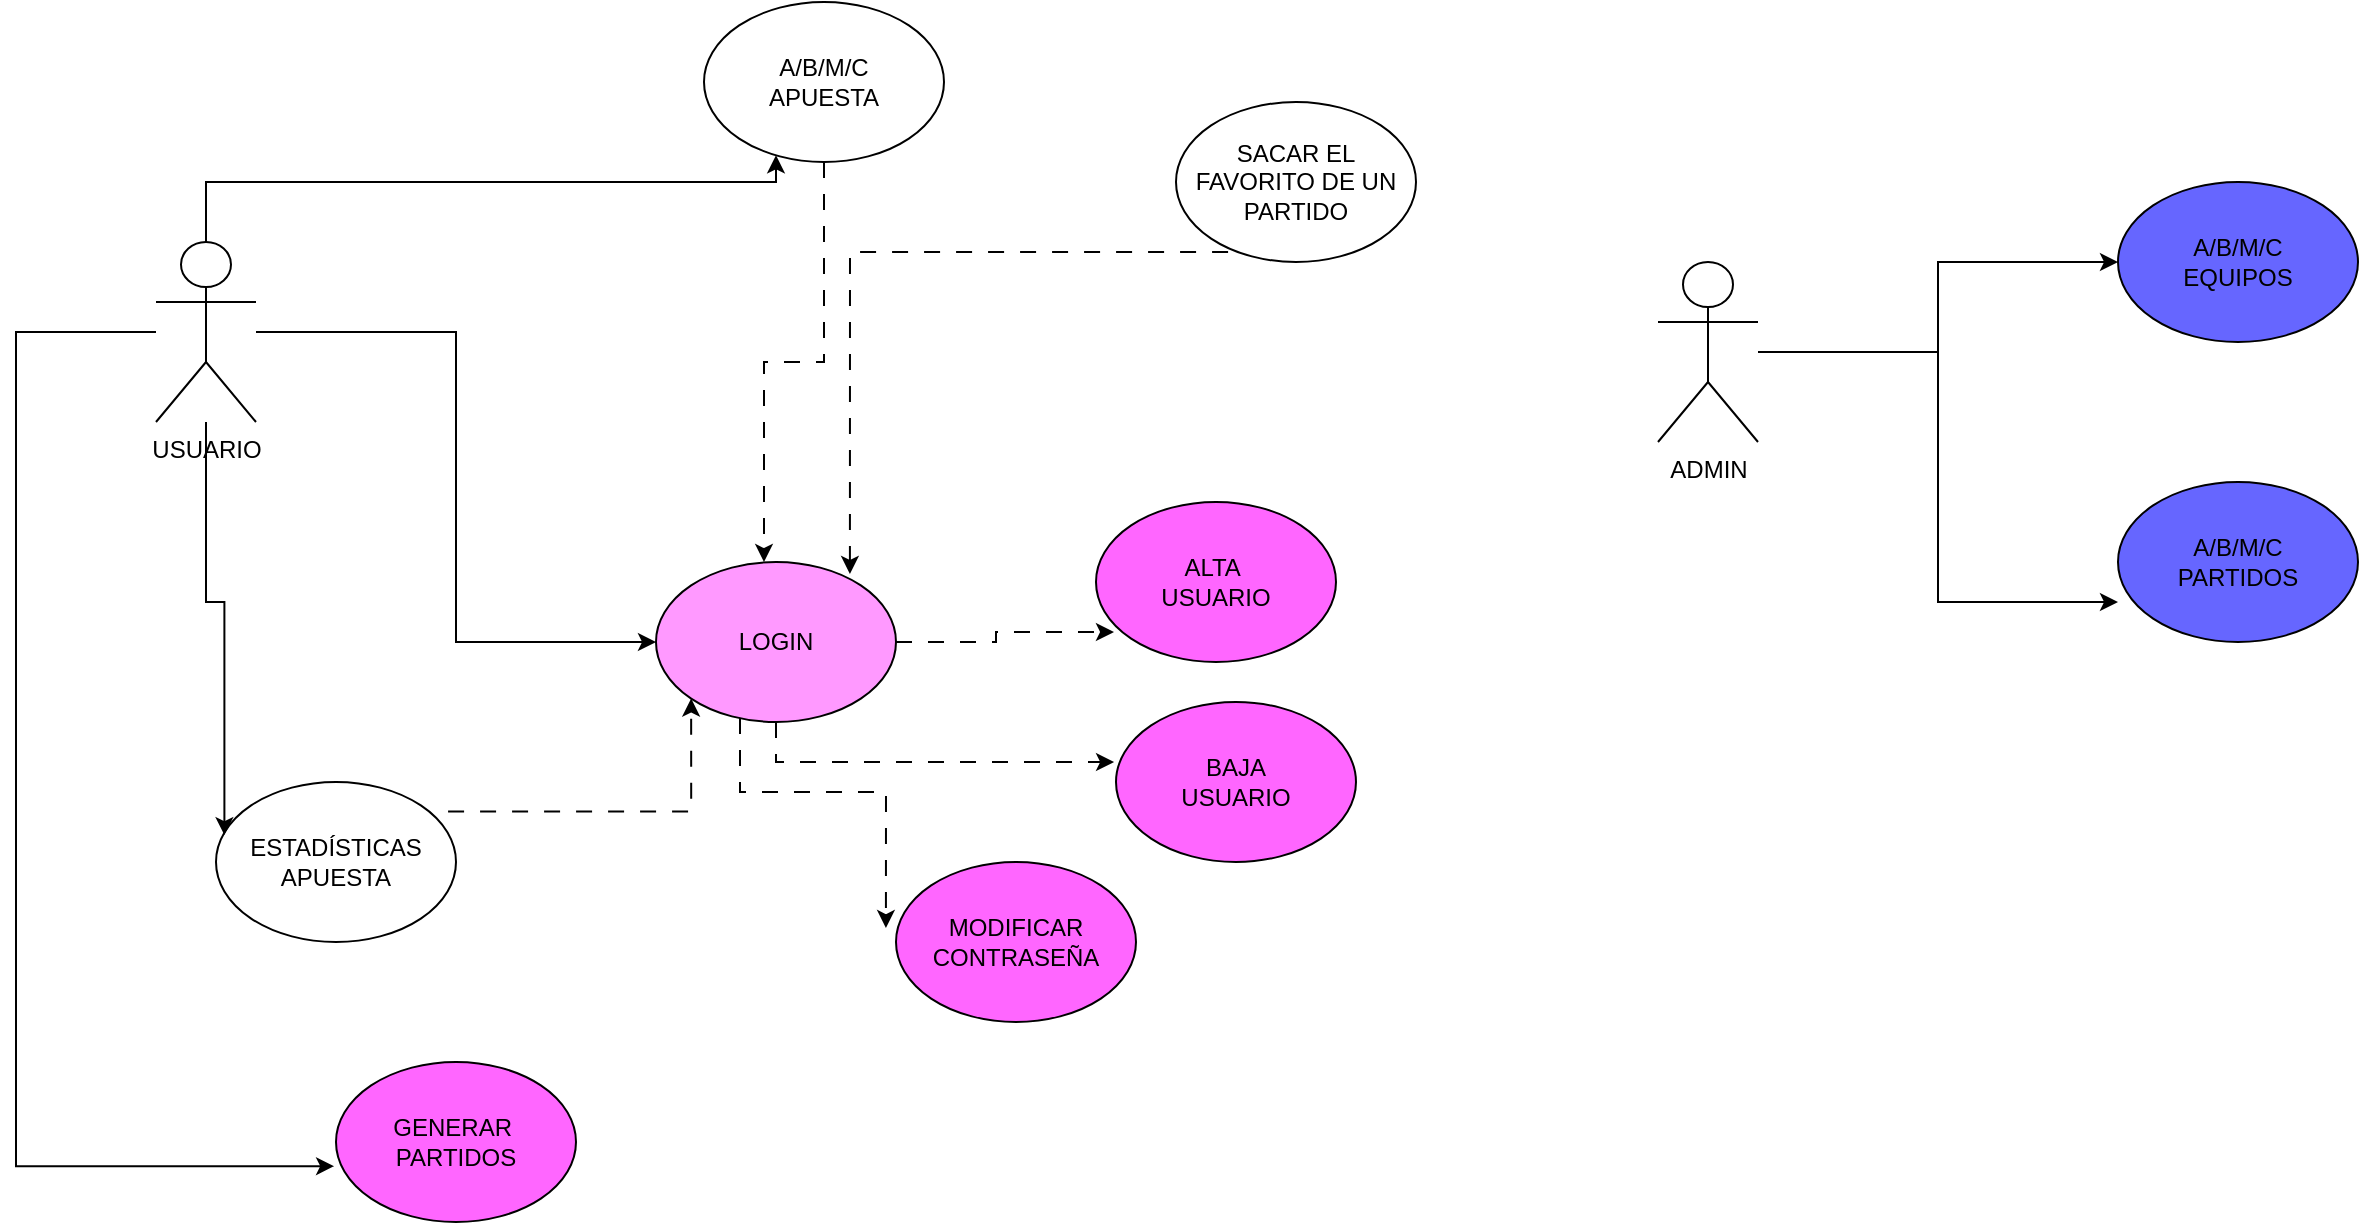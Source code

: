 <mxfile version="22.1.2" type="device">
  <diagram name="Página-1" id="6ri0GXHKn8S3LQYCnVM0">
    <mxGraphModel dx="1216" dy="654" grid="1" gridSize="10" guides="1" tooltips="1" connect="1" arrows="1" fold="1" page="1" pageScale="1" pageWidth="827" pageHeight="1169" math="0" shadow="0">
      <root>
        <mxCell id="0" />
        <mxCell id="1" parent="0" />
        <mxCell id="nggsWB1C2XaXtwyBXX7h-3" style="edgeStyle=orthogonalEdgeStyle;rounded=0;orthogonalLoop=1;jettySize=auto;html=1;" parent="1" source="nggsWB1C2XaXtwyBXX7h-1" target="nggsWB1C2XaXtwyBXX7h-2" edge="1">
          <mxGeometry relative="1" as="geometry">
            <Array as="points">
              <mxPoint x="165" y="120" />
              <mxPoint x="450" y="120" />
            </Array>
          </mxGeometry>
        </mxCell>
        <mxCell id="5jzpaCUNolcwSDhed0aJ-5" style="edgeStyle=orthogonalEdgeStyle;rounded=0;orthogonalLoop=1;jettySize=auto;html=1;entryX=0;entryY=0.5;entryDx=0;entryDy=0;" parent="1" source="nggsWB1C2XaXtwyBXX7h-1" target="5jzpaCUNolcwSDhed0aJ-3" edge="1">
          <mxGeometry relative="1" as="geometry" />
        </mxCell>
        <mxCell id="nggsWB1C2XaXtwyBXX7h-1" value="USUARIO" style="shape=umlActor;verticalLabelPosition=bottom;verticalAlign=top;html=1;outlineConnect=0;" parent="1" vertex="1">
          <mxGeometry x="140" y="150" width="50" height="90" as="geometry" />
        </mxCell>
        <mxCell id="nggsWB1C2XaXtwyBXX7h-2" value="A/B/M/C&lt;br&gt;APUESTA" style="ellipse;whiteSpace=wrap;html=1;" parent="1" vertex="1">
          <mxGeometry x="414" y="30" width="120" height="80" as="geometry" />
        </mxCell>
        <mxCell id="5jzpaCUNolcwSDhed0aJ-1" value="SACAR EL FAVORITO DE UN PARTIDO" style="ellipse;whiteSpace=wrap;html=1;" parent="1" vertex="1">
          <mxGeometry x="650" y="80" width="120" height="80" as="geometry" />
        </mxCell>
        <mxCell id="5jzpaCUNolcwSDhed0aJ-2" value="ALTA&amp;nbsp;&lt;br&gt;USUARIO" style="ellipse;whiteSpace=wrap;html=1;fillColor=#FF66FF;" parent="1" vertex="1">
          <mxGeometry x="610" y="280" width="120" height="80" as="geometry" />
        </mxCell>
        <mxCell id="5jzpaCUNolcwSDhed0aJ-3" value="LOGIN" style="ellipse;whiteSpace=wrap;html=1;fillColor=#FF99FF;" parent="1" vertex="1">
          <mxGeometry x="390" y="310" width="120" height="80" as="geometry" />
        </mxCell>
        <mxCell id="5jzpaCUNolcwSDhed0aJ-4" style="edgeStyle=orthogonalEdgeStyle;rounded=0;orthogonalLoop=1;jettySize=auto;html=1;entryX=0.075;entryY=0.813;entryDx=0;entryDy=0;entryPerimeter=0;dashed=1;dashPattern=8 8;" parent="1" source="5jzpaCUNolcwSDhed0aJ-3" target="5jzpaCUNolcwSDhed0aJ-2" edge="1">
          <mxGeometry relative="1" as="geometry" />
        </mxCell>
        <mxCell id="5jzpaCUNolcwSDhed0aJ-6" style="edgeStyle=orthogonalEdgeStyle;rounded=0;orthogonalLoop=1;jettySize=auto;html=1;entryX=0.45;entryY=0;entryDx=0;entryDy=0;entryPerimeter=0;dashed=1;dashPattern=8 8;exitX=0.5;exitY=1;exitDx=0;exitDy=0;" parent="1" source="nggsWB1C2XaXtwyBXX7h-2" target="5jzpaCUNolcwSDhed0aJ-3" edge="1">
          <mxGeometry relative="1" as="geometry">
            <mxPoint x="480" y="205" as="sourcePoint" />
            <mxPoint x="589" y="200" as="targetPoint" />
          </mxGeometry>
        </mxCell>
        <mxCell id="5jzpaCUNolcwSDhed0aJ-7" style="edgeStyle=orthogonalEdgeStyle;rounded=0;orthogonalLoop=1;jettySize=auto;html=1;entryX=0.808;entryY=0.075;entryDx=0;entryDy=0;entryPerimeter=0;dashed=1;dashPattern=8 8;exitX=0.217;exitY=0.938;exitDx=0;exitDy=0;exitPerimeter=0;" parent="1" source="5jzpaCUNolcwSDhed0aJ-1" target="5jzpaCUNolcwSDhed0aJ-3" edge="1">
          <mxGeometry relative="1" as="geometry">
            <mxPoint x="670" y="130" as="sourcePoint" />
            <mxPoint x="640" y="330" as="targetPoint" />
          </mxGeometry>
        </mxCell>
        <mxCell id="5jzpaCUNolcwSDhed0aJ-9" value="BAJA&lt;br&gt;USUARIO" style="ellipse;whiteSpace=wrap;html=1;fillColor=#FF66FF;" parent="1" vertex="1">
          <mxGeometry x="620" y="380" width="120" height="80" as="geometry" />
        </mxCell>
        <mxCell id="5jzpaCUNolcwSDhed0aJ-11" style="edgeStyle=orthogonalEdgeStyle;rounded=0;orthogonalLoop=1;jettySize=auto;html=1;entryX=-0.008;entryY=0.375;entryDx=0;entryDy=0;entryPerimeter=0;dashed=1;dashPattern=8 8;exitX=0.5;exitY=1;exitDx=0;exitDy=0;" parent="1" source="5jzpaCUNolcwSDhed0aJ-3" target="5jzpaCUNolcwSDhed0aJ-9" edge="1">
          <mxGeometry relative="1" as="geometry">
            <mxPoint x="520" y="360" as="sourcePoint" />
            <mxPoint x="629" y="355" as="targetPoint" />
          </mxGeometry>
        </mxCell>
        <mxCell id="5jzpaCUNolcwSDhed0aJ-12" value="MODIFICAR&lt;br&gt;CONTRASEÑA" style="ellipse;whiteSpace=wrap;html=1;fillColor=#FF66FF;" parent="1" vertex="1">
          <mxGeometry x="510" y="460" width="120" height="80" as="geometry" />
        </mxCell>
        <mxCell id="5jzpaCUNolcwSDhed0aJ-13" style="edgeStyle=orthogonalEdgeStyle;rounded=0;orthogonalLoop=1;jettySize=auto;html=1;entryX=-0.042;entryY=0.413;entryDx=0;entryDy=0;entryPerimeter=0;dashed=1;dashPattern=8 8;exitX=0.35;exitY=0.975;exitDx=0;exitDy=0;exitPerimeter=0;" parent="1" source="5jzpaCUNolcwSDhed0aJ-3" target="5jzpaCUNolcwSDhed0aJ-12" edge="1">
          <mxGeometry relative="1" as="geometry">
            <mxPoint x="460" y="400" as="sourcePoint" />
            <mxPoint x="629" y="420" as="targetPoint" />
          </mxGeometry>
        </mxCell>
        <mxCell id="5jzpaCUNolcwSDhed0aJ-14" value="ESTADÍSTICAS&lt;br&gt;APUESTA" style="ellipse;whiteSpace=wrap;html=1;" parent="1" vertex="1">
          <mxGeometry x="170" y="420" width="120" height="80" as="geometry" />
        </mxCell>
        <mxCell id="5jzpaCUNolcwSDhed0aJ-15" style="edgeStyle=orthogonalEdgeStyle;rounded=0;orthogonalLoop=1;jettySize=auto;html=1;entryX=0;entryY=1;entryDx=0;entryDy=0;dashed=1;dashPattern=8 8;exitX=0.967;exitY=0.185;exitDx=0;exitDy=0;exitPerimeter=0;" parent="1" source="5jzpaCUNolcwSDhed0aJ-14" target="5jzpaCUNolcwSDhed0aJ-3" edge="1">
          <mxGeometry relative="1" as="geometry">
            <mxPoint x="442" y="398" as="sourcePoint" />
            <mxPoint x="515" y="503" as="targetPoint" />
          </mxGeometry>
        </mxCell>
        <mxCell id="5jzpaCUNolcwSDhed0aJ-16" style="edgeStyle=orthogonalEdgeStyle;rounded=0;orthogonalLoop=1;jettySize=auto;html=1;entryX=0.035;entryY=0.332;entryDx=0;entryDy=0;entryPerimeter=0;" parent="1" source="nggsWB1C2XaXtwyBXX7h-1" target="5jzpaCUNolcwSDhed0aJ-14" edge="1">
          <mxGeometry relative="1" as="geometry" />
        </mxCell>
        <mxCell id="5jzpaCUNolcwSDhed0aJ-17" value="A/B/M/C&lt;br&gt;EQUIPOS" style="ellipse;whiteSpace=wrap;html=1;fillColor=#6666FF;" parent="1" vertex="1">
          <mxGeometry x="1121" y="120" width="120" height="80" as="geometry" />
        </mxCell>
        <mxCell id="5jzpaCUNolcwSDhed0aJ-18" value="A/B/M/C&lt;br&gt;PARTIDOS" style="ellipse;whiteSpace=wrap;html=1;fillColor=#6666FF;" parent="1" vertex="1">
          <mxGeometry x="1121" y="270" width="120" height="80" as="geometry" />
        </mxCell>
        <mxCell id="5jzpaCUNolcwSDhed0aJ-20" style="edgeStyle=orthogonalEdgeStyle;rounded=0;orthogonalLoop=1;jettySize=auto;html=1;" parent="1" source="5jzpaCUNolcwSDhed0aJ-19" target="5jzpaCUNolcwSDhed0aJ-17" edge="1">
          <mxGeometry relative="1" as="geometry" />
        </mxCell>
        <mxCell id="5jzpaCUNolcwSDhed0aJ-19" value="ADMIN" style="shape=umlActor;verticalLabelPosition=bottom;verticalAlign=top;html=1;outlineConnect=0;" parent="1" vertex="1">
          <mxGeometry x="891" y="160" width="50" height="90" as="geometry" />
        </mxCell>
        <mxCell id="5jzpaCUNolcwSDhed0aJ-21" style="edgeStyle=orthogonalEdgeStyle;rounded=0;orthogonalLoop=1;jettySize=auto;html=1;entryX=0;entryY=0.75;entryDx=0;entryDy=0;entryPerimeter=0;" parent="1" source="5jzpaCUNolcwSDhed0aJ-19" target="5jzpaCUNolcwSDhed0aJ-18" edge="1">
          <mxGeometry relative="1" as="geometry" />
        </mxCell>
        <mxCell id="la0edGG2CWWJ-jElqqJT-1" value="GENERAR&amp;nbsp;&lt;br&gt;PARTIDOS" style="ellipse;whiteSpace=wrap;html=1;fillColor=#FF66FF;" parent="1" vertex="1">
          <mxGeometry x="230" y="560" width="120" height="80" as="geometry" />
        </mxCell>
        <mxCell id="la0edGG2CWWJ-jElqqJT-2" style="edgeStyle=orthogonalEdgeStyle;rounded=0;orthogonalLoop=1;jettySize=auto;html=1;entryX=-0.008;entryY=0.651;entryDx=0;entryDy=0;entryPerimeter=0;" parent="1" source="nggsWB1C2XaXtwyBXX7h-1" target="la0edGG2CWWJ-jElqqJT-1" edge="1">
          <mxGeometry relative="1" as="geometry">
            <Array as="points">
              <mxPoint x="70" y="195" />
              <mxPoint x="70" y="612" />
            </Array>
          </mxGeometry>
        </mxCell>
      </root>
    </mxGraphModel>
  </diagram>
</mxfile>
